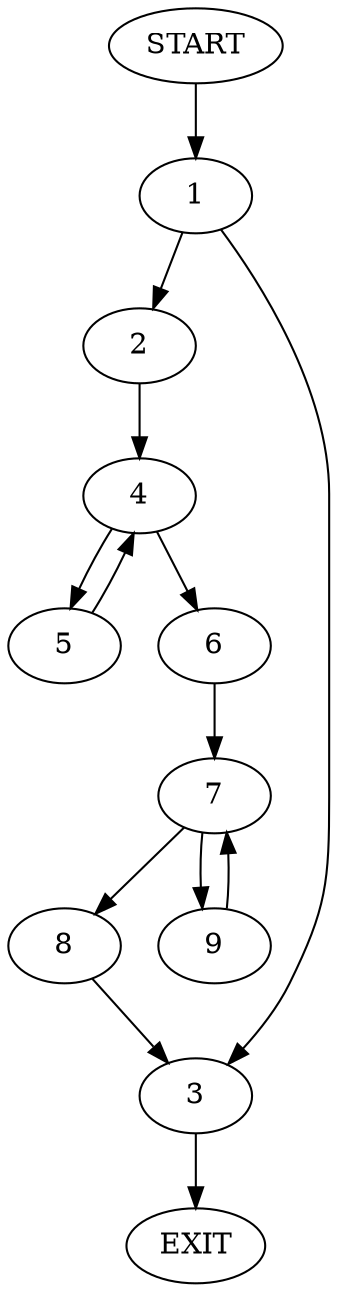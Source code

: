 digraph {
0 [label="START"]
10 [label="EXIT"]
0 -> 1
1 -> 2
1 -> 3
3 -> 10
2 -> 4
4 -> 5
4 -> 6
5 -> 4
6 -> 7
7 -> 8
7 -> 9
8 -> 3
9 -> 7
}

